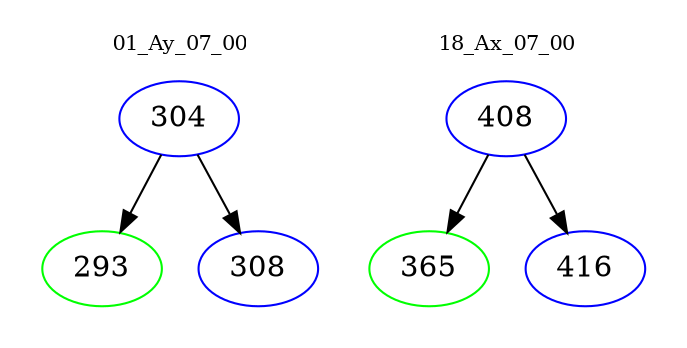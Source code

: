 digraph{
subgraph cluster_0 {
color = white
label = "01_Ay_07_00";
fontsize=10;
T0_304 [label="304", color="blue"]
T0_304 -> T0_293 [color="black"]
T0_293 [label="293", color="green"]
T0_304 -> T0_308 [color="black"]
T0_308 [label="308", color="blue"]
}
subgraph cluster_1 {
color = white
label = "18_Ax_07_00";
fontsize=10;
T1_408 [label="408", color="blue"]
T1_408 -> T1_365 [color="black"]
T1_365 [label="365", color="green"]
T1_408 -> T1_416 [color="black"]
T1_416 [label="416", color="blue"]
}
}
